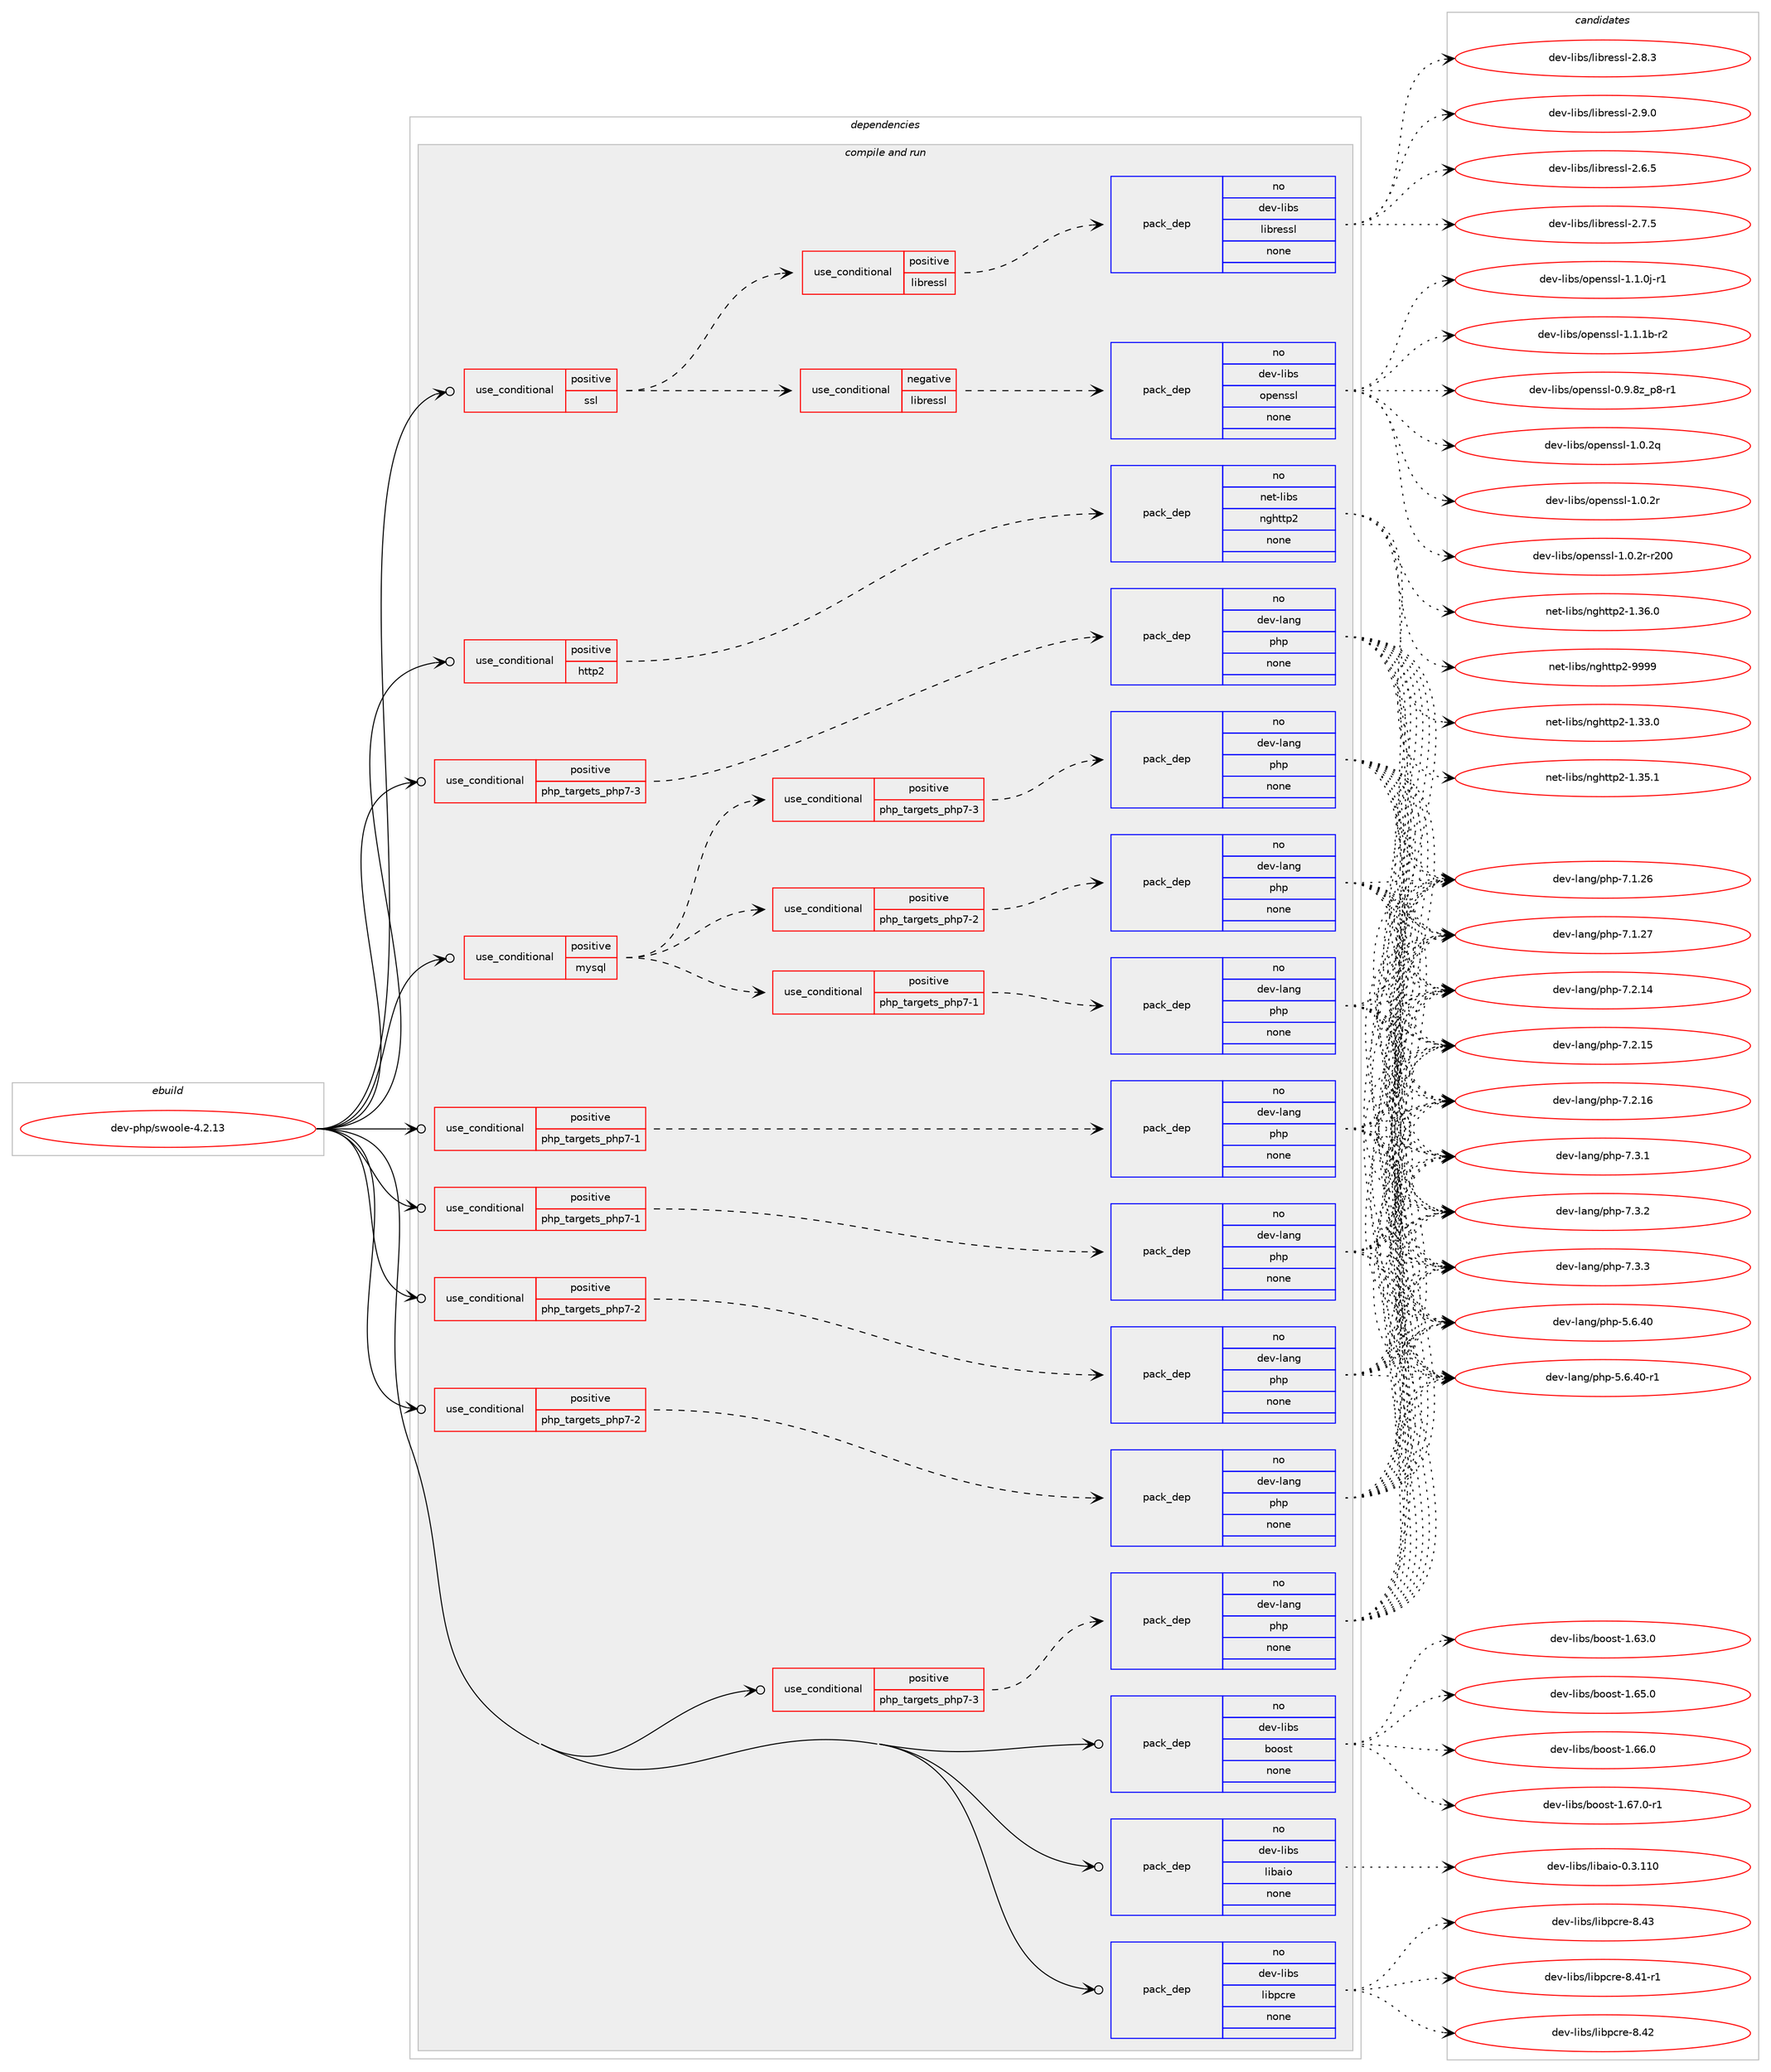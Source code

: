 digraph prolog {

# *************
# Graph options
# *************

newrank=true;
concentrate=true;
compound=true;
graph [rankdir=LR,fontname=Helvetica,fontsize=10,ranksep=1.5];#, ranksep=2.5, nodesep=0.2];
edge  [arrowhead=vee];
node  [fontname=Helvetica,fontsize=10];

# **********
# The ebuild
# **********

subgraph cluster_leftcol {
color=gray;
rank=same;
label=<<i>ebuild</i>>;
id [label="dev-php/swoole-4.2.13", color=red, width=4, href="../dev-php/swoole-4.2.13.svg"];
}

# ****************
# The dependencies
# ****************

subgraph cluster_midcol {
color=gray;
label=<<i>dependencies</i>>;
subgraph cluster_compile {
fillcolor="#eeeeee";
style=filled;
label=<<i>compile</i>>;
}
subgraph cluster_compileandrun {
fillcolor="#eeeeee";
style=filled;
label=<<i>compile and run</i>>;
subgraph cond370090 {
dependency1396088 [label=<<TABLE BORDER="0" CELLBORDER="1" CELLSPACING="0" CELLPADDING="4"><TR><TD ROWSPAN="3" CELLPADDING="10">use_conditional</TD></TR><TR><TD>positive</TD></TR><TR><TD>http2</TD></TR></TABLE>>, shape=none, color=red];
subgraph pack1002784 {
dependency1396089 [label=<<TABLE BORDER="0" CELLBORDER="1" CELLSPACING="0" CELLPADDING="4" WIDTH="220"><TR><TD ROWSPAN="6" CELLPADDING="30">pack_dep</TD></TR><TR><TD WIDTH="110">no</TD></TR><TR><TD>net-libs</TD></TR><TR><TD>nghttp2</TD></TR><TR><TD>none</TD></TR><TR><TD></TD></TR></TABLE>>, shape=none, color=blue];
}
dependency1396088:e -> dependency1396089:w [weight=20,style="dashed",arrowhead="vee"];
}
id:e -> dependency1396088:w [weight=20,style="solid",arrowhead="odotvee"];
subgraph cond370091 {
dependency1396090 [label=<<TABLE BORDER="0" CELLBORDER="1" CELLSPACING="0" CELLPADDING="4"><TR><TD ROWSPAN="3" CELLPADDING="10">use_conditional</TD></TR><TR><TD>positive</TD></TR><TR><TD>mysql</TD></TR></TABLE>>, shape=none, color=red];
subgraph cond370092 {
dependency1396091 [label=<<TABLE BORDER="0" CELLBORDER="1" CELLSPACING="0" CELLPADDING="4"><TR><TD ROWSPAN="3" CELLPADDING="10">use_conditional</TD></TR><TR><TD>positive</TD></TR><TR><TD>php_targets_php7-1</TD></TR></TABLE>>, shape=none, color=red];
subgraph pack1002785 {
dependency1396092 [label=<<TABLE BORDER="0" CELLBORDER="1" CELLSPACING="0" CELLPADDING="4" WIDTH="220"><TR><TD ROWSPAN="6" CELLPADDING="30">pack_dep</TD></TR><TR><TD WIDTH="110">no</TD></TR><TR><TD>dev-lang</TD></TR><TR><TD>php</TD></TR><TR><TD>none</TD></TR><TR><TD></TD></TR></TABLE>>, shape=none, color=blue];
}
dependency1396091:e -> dependency1396092:w [weight=20,style="dashed",arrowhead="vee"];
}
dependency1396090:e -> dependency1396091:w [weight=20,style="dashed",arrowhead="vee"];
subgraph cond370093 {
dependency1396093 [label=<<TABLE BORDER="0" CELLBORDER="1" CELLSPACING="0" CELLPADDING="4"><TR><TD ROWSPAN="3" CELLPADDING="10">use_conditional</TD></TR><TR><TD>positive</TD></TR><TR><TD>php_targets_php7-2</TD></TR></TABLE>>, shape=none, color=red];
subgraph pack1002786 {
dependency1396094 [label=<<TABLE BORDER="0" CELLBORDER="1" CELLSPACING="0" CELLPADDING="4" WIDTH="220"><TR><TD ROWSPAN="6" CELLPADDING="30">pack_dep</TD></TR><TR><TD WIDTH="110">no</TD></TR><TR><TD>dev-lang</TD></TR><TR><TD>php</TD></TR><TR><TD>none</TD></TR><TR><TD></TD></TR></TABLE>>, shape=none, color=blue];
}
dependency1396093:e -> dependency1396094:w [weight=20,style="dashed",arrowhead="vee"];
}
dependency1396090:e -> dependency1396093:w [weight=20,style="dashed",arrowhead="vee"];
subgraph cond370094 {
dependency1396095 [label=<<TABLE BORDER="0" CELLBORDER="1" CELLSPACING="0" CELLPADDING="4"><TR><TD ROWSPAN="3" CELLPADDING="10">use_conditional</TD></TR><TR><TD>positive</TD></TR><TR><TD>php_targets_php7-3</TD></TR></TABLE>>, shape=none, color=red];
subgraph pack1002787 {
dependency1396096 [label=<<TABLE BORDER="0" CELLBORDER="1" CELLSPACING="0" CELLPADDING="4" WIDTH="220"><TR><TD ROWSPAN="6" CELLPADDING="30">pack_dep</TD></TR><TR><TD WIDTH="110">no</TD></TR><TR><TD>dev-lang</TD></TR><TR><TD>php</TD></TR><TR><TD>none</TD></TR><TR><TD></TD></TR></TABLE>>, shape=none, color=blue];
}
dependency1396095:e -> dependency1396096:w [weight=20,style="dashed",arrowhead="vee"];
}
dependency1396090:e -> dependency1396095:w [weight=20,style="dashed",arrowhead="vee"];
}
id:e -> dependency1396090:w [weight=20,style="solid",arrowhead="odotvee"];
subgraph cond370095 {
dependency1396097 [label=<<TABLE BORDER="0" CELLBORDER="1" CELLSPACING="0" CELLPADDING="4"><TR><TD ROWSPAN="3" CELLPADDING="10">use_conditional</TD></TR><TR><TD>positive</TD></TR><TR><TD>php_targets_php7-1</TD></TR></TABLE>>, shape=none, color=red];
subgraph pack1002788 {
dependency1396098 [label=<<TABLE BORDER="0" CELLBORDER="1" CELLSPACING="0" CELLPADDING="4" WIDTH="220"><TR><TD ROWSPAN="6" CELLPADDING="30">pack_dep</TD></TR><TR><TD WIDTH="110">no</TD></TR><TR><TD>dev-lang</TD></TR><TR><TD>php</TD></TR><TR><TD>none</TD></TR><TR><TD></TD></TR></TABLE>>, shape=none, color=blue];
}
dependency1396097:e -> dependency1396098:w [weight=20,style="dashed",arrowhead="vee"];
}
id:e -> dependency1396097:w [weight=20,style="solid",arrowhead="odotvee"];
subgraph cond370096 {
dependency1396099 [label=<<TABLE BORDER="0" CELLBORDER="1" CELLSPACING="0" CELLPADDING="4"><TR><TD ROWSPAN="3" CELLPADDING="10">use_conditional</TD></TR><TR><TD>positive</TD></TR><TR><TD>php_targets_php7-1</TD></TR></TABLE>>, shape=none, color=red];
subgraph pack1002789 {
dependency1396100 [label=<<TABLE BORDER="0" CELLBORDER="1" CELLSPACING="0" CELLPADDING="4" WIDTH="220"><TR><TD ROWSPAN="6" CELLPADDING="30">pack_dep</TD></TR><TR><TD WIDTH="110">no</TD></TR><TR><TD>dev-lang</TD></TR><TR><TD>php</TD></TR><TR><TD>none</TD></TR><TR><TD></TD></TR></TABLE>>, shape=none, color=blue];
}
dependency1396099:e -> dependency1396100:w [weight=20,style="dashed",arrowhead="vee"];
}
id:e -> dependency1396099:w [weight=20,style="solid",arrowhead="odotvee"];
subgraph cond370097 {
dependency1396101 [label=<<TABLE BORDER="0" CELLBORDER="1" CELLSPACING="0" CELLPADDING="4"><TR><TD ROWSPAN="3" CELLPADDING="10">use_conditional</TD></TR><TR><TD>positive</TD></TR><TR><TD>php_targets_php7-2</TD></TR></TABLE>>, shape=none, color=red];
subgraph pack1002790 {
dependency1396102 [label=<<TABLE BORDER="0" CELLBORDER="1" CELLSPACING="0" CELLPADDING="4" WIDTH="220"><TR><TD ROWSPAN="6" CELLPADDING="30">pack_dep</TD></TR><TR><TD WIDTH="110">no</TD></TR><TR><TD>dev-lang</TD></TR><TR><TD>php</TD></TR><TR><TD>none</TD></TR><TR><TD></TD></TR></TABLE>>, shape=none, color=blue];
}
dependency1396101:e -> dependency1396102:w [weight=20,style="dashed",arrowhead="vee"];
}
id:e -> dependency1396101:w [weight=20,style="solid",arrowhead="odotvee"];
subgraph cond370098 {
dependency1396103 [label=<<TABLE BORDER="0" CELLBORDER="1" CELLSPACING="0" CELLPADDING="4"><TR><TD ROWSPAN="3" CELLPADDING="10">use_conditional</TD></TR><TR><TD>positive</TD></TR><TR><TD>php_targets_php7-2</TD></TR></TABLE>>, shape=none, color=red];
subgraph pack1002791 {
dependency1396104 [label=<<TABLE BORDER="0" CELLBORDER="1" CELLSPACING="0" CELLPADDING="4" WIDTH="220"><TR><TD ROWSPAN="6" CELLPADDING="30">pack_dep</TD></TR><TR><TD WIDTH="110">no</TD></TR><TR><TD>dev-lang</TD></TR><TR><TD>php</TD></TR><TR><TD>none</TD></TR><TR><TD></TD></TR></TABLE>>, shape=none, color=blue];
}
dependency1396103:e -> dependency1396104:w [weight=20,style="dashed",arrowhead="vee"];
}
id:e -> dependency1396103:w [weight=20,style="solid",arrowhead="odotvee"];
subgraph cond370099 {
dependency1396105 [label=<<TABLE BORDER="0" CELLBORDER="1" CELLSPACING="0" CELLPADDING="4"><TR><TD ROWSPAN="3" CELLPADDING="10">use_conditional</TD></TR><TR><TD>positive</TD></TR><TR><TD>php_targets_php7-3</TD></TR></TABLE>>, shape=none, color=red];
subgraph pack1002792 {
dependency1396106 [label=<<TABLE BORDER="0" CELLBORDER="1" CELLSPACING="0" CELLPADDING="4" WIDTH="220"><TR><TD ROWSPAN="6" CELLPADDING="30">pack_dep</TD></TR><TR><TD WIDTH="110">no</TD></TR><TR><TD>dev-lang</TD></TR><TR><TD>php</TD></TR><TR><TD>none</TD></TR><TR><TD></TD></TR></TABLE>>, shape=none, color=blue];
}
dependency1396105:e -> dependency1396106:w [weight=20,style="dashed",arrowhead="vee"];
}
id:e -> dependency1396105:w [weight=20,style="solid",arrowhead="odotvee"];
subgraph cond370100 {
dependency1396107 [label=<<TABLE BORDER="0" CELLBORDER="1" CELLSPACING="0" CELLPADDING="4"><TR><TD ROWSPAN="3" CELLPADDING="10">use_conditional</TD></TR><TR><TD>positive</TD></TR><TR><TD>php_targets_php7-3</TD></TR></TABLE>>, shape=none, color=red];
subgraph pack1002793 {
dependency1396108 [label=<<TABLE BORDER="0" CELLBORDER="1" CELLSPACING="0" CELLPADDING="4" WIDTH="220"><TR><TD ROWSPAN="6" CELLPADDING="30">pack_dep</TD></TR><TR><TD WIDTH="110">no</TD></TR><TR><TD>dev-lang</TD></TR><TR><TD>php</TD></TR><TR><TD>none</TD></TR><TR><TD></TD></TR></TABLE>>, shape=none, color=blue];
}
dependency1396107:e -> dependency1396108:w [weight=20,style="dashed",arrowhead="vee"];
}
id:e -> dependency1396107:w [weight=20,style="solid",arrowhead="odotvee"];
subgraph cond370101 {
dependency1396109 [label=<<TABLE BORDER="0" CELLBORDER="1" CELLSPACING="0" CELLPADDING="4"><TR><TD ROWSPAN="3" CELLPADDING="10">use_conditional</TD></TR><TR><TD>positive</TD></TR><TR><TD>ssl</TD></TR></TABLE>>, shape=none, color=red];
subgraph cond370102 {
dependency1396110 [label=<<TABLE BORDER="0" CELLBORDER="1" CELLSPACING="0" CELLPADDING="4"><TR><TD ROWSPAN="3" CELLPADDING="10">use_conditional</TD></TR><TR><TD>negative</TD></TR><TR><TD>libressl</TD></TR></TABLE>>, shape=none, color=red];
subgraph pack1002794 {
dependency1396111 [label=<<TABLE BORDER="0" CELLBORDER="1" CELLSPACING="0" CELLPADDING="4" WIDTH="220"><TR><TD ROWSPAN="6" CELLPADDING="30">pack_dep</TD></TR><TR><TD WIDTH="110">no</TD></TR><TR><TD>dev-libs</TD></TR><TR><TD>openssl</TD></TR><TR><TD>none</TD></TR><TR><TD></TD></TR></TABLE>>, shape=none, color=blue];
}
dependency1396110:e -> dependency1396111:w [weight=20,style="dashed",arrowhead="vee"];
}
dependency1396109:e -> dependency1396110:w [weight=20,style="dashed",arrowhead="vee"];
subgraph cond370103 {
dependency1396112 [label=<<TABLE BORDER="0" CELLBORDER="1" CELLSPACING="0" CELLPADDING="4"><TR><TD ROWSPAN="3" CELLPADDING="10">use_conditional</TD></TR><TR><TD>positive</TD></TR><TR><TD>libressl</TD></TR></TABLE>>, shape=none, color=red];
subgraph pack1002795 {
dependency1396113 [label=<<TABLE BORDER="0" CELLBORDER="1" CELLSPACING="0" CELLPADDING="4" WIDTH="220"><TR><TD ROWSPAN="6" CELLPADDING="30">pack_dep</TD></TR><TR><TD WIDTH="110">no</TD></TR><TR><TD>dev-libs</TD></TR><TR><TD>libressl</TD></TR><TR><TD>none</TD></TR><TR><TD></TD></TR></TABLE>>, shape=none, color=blue];
}
dependency1396112:e -> dependency1396113:w [weight=20,style="dashed",arrowhead="vee"];
}
dependency1396109:e -> dependency1396112:w [weight=20,style="dashed",arrowhead="vee"];
}
id:e -> dependency1396109:w [weight=20,style="solid",arrowhead="odotvee"];
subgraph pack1002796 {
dependency1396114 [label=<<TABLE BORDER="0" CELLBORDER="1" CELLSPACING="0" CELLPADDING="4" WIDTH="220"><TR><TD ROWSPAN="6" CELLPADDING="30">pack_dep</TD></TR><TR><TD WIDTH="110">no</TD></TR><TR><TD>dev-libs</TD></TR><TR><TD>boost</TD></TR><TR><TD>none</TD></TR><TR><TD></TD></TR></TABLE>>, shape=none, color=blue];
}
id:e -> dependency1396114:w [weight=20,style="solid",arrowhead="odotvee"];
subgraph pack1002797 {
dependency1396115 [label=<<TABLE BORDER="0" CELLBORDER="1" CELLSPACING="0" CELLPADDING="4" WIDTH="220"><TR><TD ROWSPAN="6" CELLPADDING="30">pack_dep</TD></TR><TR><TD WIDTH="110">no</TD></TR><TR><TD>dev-libs</TD></TR><TR><TD>libaio</TD></TR><TR><TD>none</TD></TR><TR><TD></TD></TR></TABLE>>, shape=none, color=blue];
}
id:e -> dependency1396115:w [weight=20,style="solid",arrowhead="odotvee"];
subgraph pack1002798 {
dependency1396116 [label=<<TABLE BORDER="0" CELLBORDER="1" CELLSPACING="0" CELLPADDING="4" WIDTH="220"><TR><TD ROWSPAN="6" CELLPADDING="30">pack_dep</TD></TR><TR><TD WIDTH="110">no</TD></TR><TR><TD>dev-libs</TD></TR><TR><TD>libpcre</TD></TR><TR><TD>none</TD></TR><TR><TD></TD></TR></TABLE>>, shape=none, color=blue];
}
id:e -> dependency1396116:w [weight=20,style="solid",arrowhead="odotvee"];
}
subgraph cluster_run {
fillcolor="#eeeeee";
style=filled;
label=<<i>run</i>>;
}
}

# **************
# The candidates
# **************

subgraph cluster_choices {
rank=same;
color=gray;
label=<<i>candidates</i>>;

subgraph choice1002784 {
color=black;
nodesep=1;
choice1101011164510810598115471101031041161161125045494651514648 [label="net-libs/nghttp2-1.33.0", color=red, width=4,href="../net-libs/nghttp2-1.33.0.svg"];
choice1101011164510810598115471101031041161161125045494651534649 [label="net-libs/nghttp2-1.35.1", color=red, width=4,href="../net-libs/nghttp2-1.35.1.svg"];
choice1101011164510810598115471101031041161161125045494651544648 [label="net-libs/nghttp2-1.36.0", color=red, width=4,href="../net-libs/nghttp2-1.36.0.svg"];
choice110101116451081059811547110103104116116112504557575757 [label="net-libs/nghttp2-9999", color=red, width=4,href="../net-libs/nghttp2-9999.svg"];
dependency1396089:e -> choice1101011164510810598115471101031041161161125045494651514648:w [style=dotted,weight="100"];
dependency1396089:e -> choice1101011164510810598115471101031041161161125045494651534649:w [style=dotted,weight="100"];
dependency1396089:e -> choice1101011164510810598115471101031041161161125045494651544648:w [style=dotted,weight="100"];
dependency1396089:e -> choice110101116451081059811547110103104116116112504557575757:w [style=dotted,weight="100"];
}
subgraph choice1002785 {
color=black;
nodesep=1;
choice10010111845108971101034711210411245534654465248 [label="dev-lang/php-5.6.40", color=red, width=4,href="../dev-lang/php-5.6.40.svg"];
choice100101118451089711010347112104112455346544652484511449 [label="dev-lang/php-5.6.40-r1", color=red, width=4,href="../dev-lang/php-5.6.40-r1.svg"];
choice10010111845108971101034711210411245554649465054 [label="dev-lang/php-7.1.26", color=red, width=4,href="../dev-lang/php-7.1.26.svg"];
choice10010111845108971101034711210411245554649465055 [label="dev-lang/php-7.1.27", color=red, width=4,href="../dev-lang/php-7.1.27.svg"];
choice10010111845108971101034711210411245554650464952 [label="dev-lang/php-7.2.14", color=red, width=4,href="../dev-lang/php-7.2.14.svg"];
choice10010111845108971101034711210411245554650464953 [label="dev-lang/php-7.2.15", color=red, width=4,href="../dev-lang/php-7.2.15.svg"];
choice10010111845108971101034711210411245554650464954 [label="dev-lang/php-7.2.16", color=red, width=4,href="../dev-lang/php-7.2.16.svg"];
choice100101118451089711010347112104112455546514649 [label="dev-lang/php-7.3.1", color=red, width=4,href="../dev-lang/php-7.3.1.svg"];
choice100101118451089711010347112104112455546514650 [label="dev-lang/php-7.3.2", color=red, width=4,href="../dev-lang/php-7.3.2.svg"];
choice100101118451089711010347112104112455546514651 [label="dev-lang/php-7.3.3", color=red, width=4,href="../dev-lang/php-7.3.3.svg"];
dependency1396092:e -> choice10010111845108971101034711210411245534654465248:w [style=dotted,weight="100"];
dependency1396092:e -> choice100101118451089711010347112104112455346544652484511449:w [style=dotted,weight="100"];
dependency1396092:e -> choice10010111845108971101034711210411245554649465054:w [style=dotted,weight="100"];
dependency1396092:e -> choice10010111845108971101034711210411245554649465055:w [style=dotted,weight="100"];
dependency1396092:e -> choice10010111845108971101034711210411245554650464952:w [style=dotted,weight="100"];
dependency1396092:e -> choice10010111845108971101034711210411245554650464953:w [style=dotted,weight="100"];
dependency1396092:e -> choice10010111845108971101034711210411245554650464954:w [style=dotted,weight="100"];
dependency1396092:e -> choice100101118451089711010347112104112455546514649:w [style=dotted,weight="100"];
dependency1396092:e -> choice100101118451089711010347112104112455546514650:w [style=dotted,weight="100"];
dependency1396092:e -> choice100101118451089711010347112104112455546514651:w [style=dotted,weight="100"];
}
subgraph choice1002786 {
color=black;
nodesep=1;
choice10010111845108971101034711210411245534654465248 [label="dev-lang/php-5.6.40", color=red, width=4,href="../dev-lang/php-5.6.40.svg"];
choice100101118451089711010347112104112455346544652484511449 [label="dev-lang/php-5.6.40-r1", color=red, width=4,href="../dev-lang/php-5.6.40-r1.svg"];
choice10010111845108971101034711210411245554649465054 [label="dev-lang/php-7.1.26", color=red, width=4,href="../dev-lang/php-7.1.26.svg"];
choice10010111845108971101034711210411245554649465055 [label="dev-lang/php-7.1.27", color=red, width=4,href="../dev-lang/php-7.1.27.svg"];
choice10010111845108971101034711210411245554650464952 [label="dev-lang/php-7.2.14", color=red, width=4,href="../dev-lang/php-7.2.14.svg"];
choice10010111845108971101034711210411245554650464953 [label="dev-lang/php-7.2.15", color=red, width=4,href="../dev-lang/php-7.2.15.svg"];
choice10010111845108971101034711210411245554650464954 [label="dev-lang/php-7.2.16", color=red, width=4,href="../dev-lang/php-7.2.16.svg"];
choice100101118451089711010347112104112455546514649 [label="dev-lang/php-7.3.1", color=red, width=4,href="../dev-lang/php-7.3.1.svg"];
choice100101118451089711010347112104112455546514650 [label="dev-lang/php-7.3.2", color=red, width=4,href="../dev-lang/php-7.3.2.svg"];
choice100101118451089711010347112104112455546514651 [label="dev-lang/php-7.3.3", color=red, width=4,href="../dev-lang/php-7.3.3.svg"];
dependency1396094:e -> choice10010111845108971101034711210411245534654465248:w [style=dotted,weight="100"];
dependency1396094:e -> choice100101118451089711010347112104112455346544652484511449:w [style=dotted,weight="100"];
dependency1396094:e -> choice10010111845108971101034711210411245554649465054:w [style=dotted,weight="100"];
dependency1396094:e -> choice10010111845108971101034711210411245554649465055:w [style=dotted,weight="100"];
dependency1396094:e -> choice10010111845108971101034711210411245554650464952:w [style=dotted,weight="100"];
dependency1396094:e -> choice10010111845108971101034711210411245554650464953:w [style=dotted,weight="100"];
dependency1396094:e -> choice10010111845108971101034711210411245554650464954:w [style=dotted,weight="100"];
dependency1396094:e -> choice100101118451089711010347112104112455546514649:w [style=dotted,weight="100"];
dependency1396094:e -> choice100101118451089711010347112104112455546514650:w [style=dotted,weight="100"];
dependency1396094:e -> choice100101118451089711010347112104112455546514651:w [style=dotted,weight="100"];
}
subgraph choice1002787 {
color=black;
nodesep=1;
choice10010111845108971101034711210411245534654465248 [label="dev-lang/php-5.6.40", color=red, width=4,href="../dev-lang/php-5.6.40.svg"];
choice100101118451089711010347112104112455346544652484511449 [label="dev-lang/php-5.6.40-r1", color=red, width=4,href="../dev-lang/php-5.6.40-r1.svg"];
choice10010111845108971101034711210411245554649465054 [label="dev-lang/php-7.1.26", color=red, width=4,href="../dev-lang/php-7.1.26.svg"];
choice10010111845108971101034711210411245554649465055 [label="dev-lang/php-7.1.27", color=red, width=4,href="../dev-lang/php-7.1.27.svg"];
choice10010111845108971101034711210411245554650464952 [label="dev-lang/php-7.2.14", color=red, width=4,href="../dev-lang/php-7.2.14.svg"];
choice10010111845108971101034711210411245554650464953 [label="dev-lang/php-7.2.15", color=red, width=4,href="../dev-lang/php-7.2.15.svg"];
choice10010111845108971101034711210411245554650464954 [label="dev-lang/php-7.2.16", color=red, width=4,href="../dev-lang/php-7.2.16.svg"];
choice100101118451089711010347112104112455546514649 [label="dev-lang/php-7.3.1", color=red, width=4,href="../dev-lang/php-7.3.1.svg"];
choice100101118451089711010347112104112455546514650 [label="dev-lang/php-7.3.2", color=red, width=4,href="../dev-lang/php-7.3.2.svg"];
choice100101118451089711010347112104112455546514651 [label="dev-lang/php-7.3.3", color=red, width=4,href="../dev-lang/php-7.3.3.svg"];
dependency1396096:e -> choice10010111845108971101034711210411245534654465248:w [style=dotted,weight="100"];
dependency1396096:e -> choice100101118451089711010347112104112455346544652484511449:w [style=dotted,weight="100"];
dependency1396096:e -> choice10010111845108971101034711210411245554649465054:w [style=dotted,weight="100"];
dependency1396096:e -> choice10010111845108971101034711210411245554649465055:w [style=dotted,weight="100"];
dependency1396096:e -> choice10010111845108971101034711210411245554650464952:w [style=dotted,weight="100"];
dependency1396096:e -> choice10010111845108971101034711210411245554650464953:w [style=dotted,weight="100"];
dependency1396096:e -> choice10010111845108971101034711210411245554650464954:w [style=dotted,weight="100"];
dependency1396096:e -> choice100101118451089711010347112104112455546514649:w [style=dotted,weight="100"];
dependency1396096:e -> choice100101118451089711010347112104112455546514650:w [style=dotted,weight="100"];
dependency1396096:e -> choice100101118451089711010347112104112455546514651:w [style=dotted,weight="100"];
}
subgraph choice1002788 {
color=black;
nodesep=1;
choice10010111845108971101034711210411245534654465248 [label="dev-lang/php-5.6.40", color=red, width=4,href="../dev-lang/php-5.6.40.svg"];
choice100101118451089711010347112104112455346544652484511449 [label="dev-lang/php-5.6.40-r1", color=red, width=4,href="../dev-lang/php-5.6.40-r1.svg"];
choice10010111845108971101034711210411245554649465054 [label="dev-lang/php-7.1.26", color=red, width=4,href="../dev-lang/php-7.1.26.svg"];
choice10010111845108971101034711210411245554649465055 [label="dev-lang/php-7.1.27", color=red, width=4,href="../dev-lang/php-7.1.27.svg"];
choice10010111845108971101034711210411245554650464952 [label="dev-lang/php-7.2.14", color=red, width=4,href="../dev-lang/php-7.2.14.svg"];
choice10010111845108971101034711210411245554650464953 [label="dev-lang/php-7.2.15", color=red, width=4,href="../dev-lang/php-7.2.15.svg"];
choice10010111845108971101034711210411245554650464954 [label="dev-lang/php-7.2.16", color=red, width=4,href="../dev-lang/php-7.2.16.svg"];
choice100101118451089711010347112104112455546514649 [label="dev-lang/php-7.3.1", color=red, width=4,href="../dev-lang/php-7.3.1.svg"];
choice100101118451089711010347112104112455546514650 [label="dev-lang/php-7.3.2", color=red, width=4,href="../dev-lang/php-7.3.2.svg"];
choice100101118451089711010347112104112455546514651 [label="dev-lang/php-7.3.3", color=red, width=4,href="../dev-lang/php-7.3.3.svg"];
dependency1396098:e -> choice10010111845108971101034711210411245534654465248:w [style=dotted,weight="100"];
dependency1396098:e -> choice100101118451089711010347112104112455346544652484511449:w [style=dotted,weight="100"];
dependency1396098:e -> choice10010111845108971101034711210411245554649465054:w [style=dotted,weight="100"];
dependency1396098:e -> choice10010111845108971101034711210411245554649465055:w [style=dotted,weight="100"];
dependency1396098:e -> choice10010111845108971101034711210411245554650464952:w [style=dotted,weight="100"];
dependency1396098:e -> choice10010111845108971101034711210411245554650464953:w [style=dotted,weight="100"];
dependency1396098:e -> choice10010111845108971101034711210411245554650464954:w [style=dotted,weight="100"];
dependency1396098:e -> choice100101118451089711010347112104112455546514649:w [style=dotted,weight="100"];
dependency1396098:e -> choice100101118451089711010347112104112455546514650:w [style=dotted,weight="100"];
dependency1396098:e -> choice100101118451089711010347112104112455546514651:w [style=dotted,weight="100"];
}
subgraph choice1002789 {
color=black;
nodesep=1;
choice10010111845108971101034711210411245534654465248 [label="dev-lang/php-5.6.40", color=red, width=4,href="../dev-lang/php-5.6.40.svg"];
choice100101118451089711010347112104112455346544652484511449 [label="dev-lang/php-5.6.40-r1", color=red, width=4,href="../dev-lang/php-5.6.40-r1.svg"];
choice10010111845108971101034711210411245554649465054 [label="dev-lang/php-7.1.26", color=red, width=4,href="../dev-lang/php-7.1.26.svg"];
choice10010111845108971101034711210411245554649465055 [label="dev-lang/php-7.1.27", color=red, width=4,href="../dev-lang/php-7.1.27.svg"];
choice10010111845108971101034711210411245554650464952 [label="dev-lang/php-7.2.14", color=red, width=4,href="../dev-lang/php-7.2.14.svg"];
choice10010111845108971101034711210411245554650464953 [label="dev-lang/php-7.2.15", color=red, width=4,href="../dev-lang/php-7.2.15.svg"];
choice10010111845108971101034711210411245554650464954 [label="dev-lang/php-7.2.16", color=red, width=4,href="../dev-lang/php-7.2.16.svg"];
choice100101118451089711010347112104112455546514649 [label="dev-lang/php-7.3.1", color=red, width=4,href="../dev-lang/php-7.3.1.svg"];
choice100101118451089711010347112104112455546514650 [label="dev-lang/php-7.3.2", color=red, width=4,href="../dev-lang/php-7.3.2.svg"];
choice100101118451089711010347112104112455546514651 [label="dev-lang/php-7.3.3", color=red, width=4,href="../dev-lang/php-7.3.3.svg"];
dependency1396100:e -> choice10010111845108971101034711210411245534654465248:w [style=dotted,weight="100"];
dependency1396100:e -> choice100101118451089711010347112104112455346544652484511449:w [style=dotted,weight="100"];
dependency1396100:e -> choice10010111845108971101034711210411245554649465054:w [style=dotted,weight="100"];
dependency1396100:e -> choice10010111845108971101034711210411245554649465055:w [style=dotted,weight="100"];
dependency1396100:e -> choice10010111845108971101034711210411245554650464952:w [style=dotted,weight="100"];
dependency1396100:e -> choice10010111845108971101034711210411245554650464953:w [style=dotted,weight="100"];
dependency1396100:e -> choice10010111845108971101034711210411245554650464954:w [style=dotted,weight="100"];
dependency1396100:e -> choice100101118451089711010347112104112455546514649:w [style=dotted,weight="100"];
dependency1396100:e -> choice100101118451089711010347112104112455546514650:w [style=dotted,weight="100"];
dependency1396100:e -> choice100101118451089711010347112104112455546514651:w [style=dotted,weight="100"];
}
subgraph choice1002790 {
color=black;
nodesep=1;
choice10010111845108971101034711210411245534654465248 [label="dev-lang/php-5.6.40", color=red, width=4,href="../dev-lang/php-5.6.40.svg"];
choice100101118451089711010347112104112455346544652484511449 [label="dev-lang/php-5.6.40-r1", color=red, width=4,href="../dev-lang/php-5.6.40-r1.svg"];
choice10010111845108971101034711210411245554649465054 [label="dev-lang/php-7.1.26", color=red, width=4,href="../dev-lang/php-7.1.26.svg"];
choice10010111845108971101034711210411245554649465055 [label="dev-lang/php-7.1.27", color=red, width=4,href="../dev-lang/php-7.1.27.svg"];
choice10010111845108971101034711210411245554650464952 [label="dev-lang/php-7.2.14", color=red, width=4,href="../dev-lang/php-7.2.14.svg"];
choice10010111845108971101034711210411245554650464953 [label="dev-lang/php-7.2.15", color=red, width=4,href="../dev-lang/php-7.2.15.svg"];
choice10010111845108971101034711210411245554650464954 [label="dev-lang/php-7.2.16", color=red, width=4,href="../dev-lang/php-7.2.16.svg"];
choice100101118451089711010347112104112455546514649 [label="dev-lang/php-7.3.1", color=red, width=4,href="../dev-lang/php-7.3.1.svg"];
choice100101118451089711010347112104112455546514650 [label="dev-lang/php-7.3.2", color=red, width=4,href="../dev-lang/php-7.3.2.svg"];
choice100101118451089711010347112104112455546514651 [label="dev-lang/php-7.3.3", color=red, width=4,href="../dev-lang/php-7.3.3.svg"];
dependency1396102:e -> choice10010111845108971101034711210411245534654465248:w [style=dotted,weight="100"];
dependency1396102:e -> choice100101118451089711010347112104112455346544652484511449:w [style=dotted,weight="100"];
dependency1396102:e -> choice10010111845108971101034711210411245554649465054:w [style=dotted,weight="100"];
dependency1396102:e -> choice10010111845108971101034711210411245554649465055:w [style=dotted,weight="100"];
dependency1396102:e -> choice10010111845108971101034711210411245554650464952:w [style=dotted,weight="100"];
dependency1396102:e -> choice10010111845108971101034711210411245554650464953:w [style=dotted,weight="100"];
dependency1396102:e -> choice10010111845108971101034711210411245554650464954:w [style=dotted,weight="100"];
dependency1396102:e -> choice100101118451089711010347112104112455546514649:w [style=dotted,weight="100"];
dependency1396102:e -> choice100101118451089711010347112104112455546514650:w [style=dotted,weight="100"];
dependency1396102:e -> choice100101118451089711010347112104112455546514651:w [style=dotted,weight="100"];
}
subgraph choice1002791 {
color=black;
nodesep=1;
choice10010111845108971101034711210411245534654465248 [label="dev-lang/php-5.6.40", color=red, width=4,href="../dev-lang/php-5.6.40.svg"];
choice100101118451089711010347112104112455346544652484511449 [label="dev-lang/php-5.6.40-r1", color=red, width=4,href="../dev-lang/php-5.6.40-r1.svg"];
choice10010111845108971101034711210411245554649465054 [label="dev-lang/php-7.1.26", color=red, width=4,href="../dev-lang/php-7.1.26.svg"];
choice10010111845108971101034711210411245554649465055 [label="dev-lang/php-7.1.27", color=red, width=4,href="../dev-lang/php-7.1.27.svg"];
choice10010111845108971101034711210411245554650464952 [label="dev-lang/php-7.2.14", color=red, width=4,href="../dev-lang/php-7.2.14.svg"];
choice10010111845108971101034711210411245554650464953 [label="dev-lang/php-7.2.15", color=red, width=4,href="../dev-lang/php-7.2.15.svg"];
choice10010111845108971101034711210411245554650464954 [label="dev-lang/php-7.2.16", color=red, width=4,href="../dev-lang/php-7.2.16.svg"];
choice100101118451089711010347112104112455546514649 [label="dev-lang/php-7.3.1", color=red, width=4,href="../dev-lang/php-7.3.1.svg"];
choice100101118451089711010347112104112455546514650 [label="dev-lang/php-7.3.2", color=red, width=4,href="../dev-lang/php-7.3.2.svg"];
choice100101118451089711010347112104112455546514651 [label="dev-lang/php-7.3.3", color=red, width=4,href="../dev-lang/php-7.3.3.svg"];
dependency1396104:e -> choice10010111845108971101034711210411245534654465248:w [style=dotted,weight="100"];
dependency1396104:e -> choice100101118451089711010347112104112455346544652484511449:w [style=dotted,weight="100"];
dependency1396104:e -> choice10010111845108971101034711210411245554649465054:w [style=dotted,weight="100"];
dependency1396104:e -> choice10010111845108971101034711210411245554649465055:w [style=dotted,weight="100"];
dependency1396104:e -> choice10010111845108971101034711210411245554650464952:w [style=dotted,weight="100"];
dependency1396104:e -> choice10010111845108971101034711210411245554650464953:w [style=dotted,weight="100"];
dependency1396104:e -> choice10010111845108971101034711210411245554650464954:w [style=dotted,weight="100"];
dependency1396104:e -> choice100101118451089711010347112104112455546514649:w [style=dotted,weight="100"];
dependency1396104:e -> choice100101118451089711010347112104112455546514650:w [style=dotted,weight="100"];
dependency1396104:e -> choice100101118451089711010347112104112455546514651:w [style=dotted,weight="100"];
}
subgraph choice1002792 {
color=black;
nodesep=1;
choice10010111845108971101034711210411245534654465248 [label="dev-lang/php-5.6.40", color=red, width=4,href="../dev-lang/php-5.6.40.svg"];
choice100101118451089711010347112104112455346544652484511449 [label="dev-lang/php-5.6.40-r1", color=red, width=4,href="../dev-lang/php-5.6.40-r1.svg"];
choice10010111845108971101034711210411245554649465054 [label="dev-lang/php-7.1.26", color=red, width=4,href="../dev-lang/php-7.1.26.svg"];
choice10010111845108971101034711210411245554649465055 [label="dev-lang/php-7.1.27", color=red, width=4,href="../dev-lang/php-7.1.27.svg"];
choice10010111845108971101034711210411245554650464952 [label="dev-lang/php-7.2.14", color=red, width=4,href="../dev-lang/php-7.2.14.svg"];
choice10010111845108971101034711210411245554650464953 [label="dev-lang/php-7.2.15", color=red, width=4,href="../dev-lang/php-7.2.15.svg"];
choice10010111845108971101034711210411245554650464954 [label="dev-lang/php-7.2.16", color=red, width=4,href="../dev-lang/php-7.2.16.svg"];
choice100101118451089711010347112104112455546514649 [label="dev-lang/php-7.3.1", color=red, width=4,href="../dev-lang/php-7.3.1.svg"];
choice100101118451089711010347112104112455546514650 [label="dev-lang/php-7.3.2", color=red, width=4,href="../dev-lang/php-7.3.2.svg"];
choice100101118451089711010347112104112455546514651 [label="dev-lang/php-7.3.3", color=red, width=4,href="../dev-lang/php-7.3.3.svg"];
dependency1396106:e -> choice10010111845108971101034711210411245534654465248:w [style=dotted,weight="100"];
dependency1396106:e -> choice100101118451089711010347112104112455346544652484511449:w [style=dotted,weight="100"];
dependency1396106:e -> choice10010111845108971101034711210411245554649465054:w [style=dotted,weight="100"];
dependency1396106:e -> choice10010111845108971101034711210411245554649465055:w [style=dotted,weight="100"];
dependency1396106:e -> choice10010111845108971101034711210411245554650464952:w [style=dotted,weight="100"];
dependency1396106:e -> choice10010111845108971101034711210411245554650464953:w [style=dotted,weight="100"];
dependency1396106:e -> choice10010111845108971101034711210411245554650464954:w [style=dotted,weight="100"];
dependency1396106:e -> choice100101118451089711010347112104112455546514649:w [style=dotted,weight="100"];
dependency1396106:e -> choice100101118451089711010347112104112455546514650:w [style=dotted,weight="100"];
dependency1396106:e -> choice100101118451089711010347112104112455546514651:w [style=dotted,weight="100"];
}
subgraph choice1002793 {
color=black;
nodesep=1;
choice10010111845108971101034711210411245534654465248 [label="dev-lang/php-5.6.40", color=red, width=4,href="../dev-lang/php-5.6.40.svg"];
choice100101118451089711010347112104112455346544652484511449 [label="dev-lang/php-5.6.40-r1", color=red, width=4,href="../dev-lang/php-5.6.40-r1.svg"];
choice10010111845108971101034711210411245554649465054 [label="dev-lang/php-7.1.26", color=red, width=4,href="../dev-lang/php-7.1.26.svg"];
choice10010111845108971101034711210411245554649465055 [label="dev-lang/php-7.1.27", color=red, width=4,href="../dev-lang/php-7.1.27.svg"];
choice10010111845108971101034711210411245554650464952 [label="dev-lang/php-7.2.14", color=red, width=4,href="../dev-lang/php-7.2.14.svg"];
choice10010111845108971101034711210411245554650464953 [label="dev-lang/php-7.2.15", color=red, width=4,href="../dev-lang/php-7.2.15.svg"];
choice10010111845108971101034711210411245554650464954 [label="dev-lang/php-7.2.16", color=red, width=4,href="../dev-lang/php-7.2.16.svg"];
choice100101118451089711010347112104112455546514649 [label="dev-lang/php-7.3.1", color=red, width=4,href="../dev-lang/php-7.3.1.svg"];
choice100101118451089711010347112104112455546514650 [label="dev-lang/php-7.3.2", color=red, width=4,href="../dev-lang/php-7.3.2.svg"];
choice100101118451089711010347112104112455546514651 [label="dev-lang/php-7.3.3", color=red, width=4,href="../dev-lang/php-7.3.3.svg"];
dependency1396108:e -> choice10010111845108971101034711210411245534654465248:w [style=dotted,weight="100"];
dependency1396108:e -> choice100101118451089711010347112104112455346544652484511449:w [style=dotted,weight="100"];
dependency1396108:e -> choice10010111845108971101034711210411245554649465054:w [style=dotted,weight="100"];
dependency1396108:e -> choice10010111845108971101034711210411245554649465055:w [style=dotted,weight="100"];
dependency1396108:e -> choice10010111845108971101034711210411245554650464952:w [style=dotted,weight="100"];
dependency1396108:e -> choice10010111845108971101034711210411245554650464953:w [style=dotted,weight="100"];
dependency1396108:e -> choice10010111845108971101034711210411245554650464954:w [style=dotted,weight="100"];
dependency1396108:e -> choice100101118451089711010347112104112455546514649:w [style=dotted,weight="100"];
dependency1396108:e -> choice100101118451089711010347112104112455546514650:w [style=dotted,weight="100"];
dependency1396108:e -> choice100101118451089711010347112104112455546514651:w [style=dotted,weight="100"];
}
subgraph choice1002794 {
color=black;
nodesep=1;
choice10010111845108105981154711111210111011511510845484657465612295112564511449 [label="dev-libs/openssl-0.9.8z_p8-r1", color=red, width=4,href="../dev-libs/openssl-0.9.8z_p8-r1.svg"];
choice100101118451081059811547111112101110115115108454946484650113 [label="dev-libs/openssl-1.0.2q", color=red, width=4,href="../dev-libs/openssl-1.0.2q.svg"];
choice100101118451081059811547111112101110115115108454946484650114 [label="dev-libs/openssl-1.0.2r", color=red, width=4,href="../dev-libs/openssl-1.0.2r.svg"];
choice10010111845108105981154711111210111011511510845494648465011445114504848 [label="dev-libs/openssl-1.0.2r-r200", color=red, width=4,href="../dev-libs/openssl-1.0.2r-r200.svg"];
choice1001011184510810598115471111121011101151151084549464946481064511449 [label="dev-libs/openssl-1.1.0j-r1", color=red, width=4,href="../dev-libs/openssl-1.1.0j-r1.svg"];
choice100101118451081059811547111112101110115115108454946494649984511450 [label="dev-libs/openssl-1.1.1b-r2", color=red, width=4,href="../dev-libs/openssl-1.1.1b-r2.svg"];
dependency1396111:e -> choice10010111845108105981154711111210111011511510845484657465612295112564511449:w [style=dotted,weight="100"];
dependency1396111:e -> choice100101118451081059811547111112101110115115108454946484650113:w [style=dotted,weight="100"];
dependency1396111:e -> choice100101118451081059811547111112101110115115108454946484650114:w [style=dotted,weight="100"];
dependency1396111:e -> choice10010111845108105981154711111210111011511510845494648465011445114504848:w [style=dotted,weight="100"];
dependency1396111:e -> choice1001011184510810598115471111121011101151151084549464946481064511449:w [style=dotted,weight="100"];
dependency1396111:e -> choice100101118451081059811547111112101110115115108454946494649984511450:w [style=dotted,weight="100"];
}
subgraph choice1002795 {
color=black;
nodesep=1;
choice10010111845108105981154710810598114101115115108455046544653 [label="dev-libs/libressl-2.6.5", color=red, width=4,href="../dev-libs/libressl-2.6.5.svg"];
choice10010111845108105981154710810598114101115115108455046554653 [label="dev-libs/libressl-2.7.5", color=red, width=4,href="../dev-libs/libressl-2.7.5.svg"];
choice10010111845108105981154710810598114101115115108455046564651 [label="dev-libs/libressl-2.8.3", color=red, width=4,href="../dev-libs/libressl-2.8.3.svg"];
choice10010111845108105981154710810598114101115115108455046574648 [label="dev-libs/libressl-2.9.0", color=red, width=4,href="../dev-libs/libressl-2.9.0.svg"];
dependency1396113:e -> choice10010111845108105981154710810598114101115115108455046544653:w [style=dotted,weight="100"];
dependency1396113:e -> choice10010111845108105981154710810598114101115115108455046554653:w [style=dotted,weight="100"];
dependency1396113:e -> choice10010111845108105981154710810598114101115115108455046564651:w [style=dotted,weight="100"];
dependency1396113:e -> choice10010111845108105981154710810598114101115115108455046574648:w [style=dotted,weight="100"];
}
subgraph choice1002796 {
color=black;
nodesep=1;
choice1001011184510810598115479811111111511645494654514648 [label="dev-libs/boost-1.63.0", color=red, width=4,href="../dev-libs/boost-1.63.0.svg"];
choice1001011184510810598115479811111111511645494654534648 [label="dev-libs/boost-1.65.0", color=red, width=4,href="../dev-libs/boost-1.65.0.svg"];
choice1001011184510810598115479811111111511645494654544648 [label="dev-libs/boost-1.66.0", color=red, width=4,href="../dev-libs/boost-1.66.0.svg"];
choice10010111845108105981154798111111115116454946545546484511449 [label="dev-libs/boost-1.67.0-r1", color=red, width=4,href="../dev-libs/boost-1.67.0-r1.svg"];
dependency1396114:e -> choice1001011184510810598115479811111111511645494654514648:w [style=dotted,weight="100"];
dependency1396114:e -> choice1001011184510810598115479811111111511645494654534648:w [style=dotted,weight="100"];
dependency1396114:e -> choice1001011184510810598115479811111111511645494654544648:w [style=dotted,weight="100"];
dependency1396114:e -> choice10010111845108105981154798111111115116454946545546484511449:w [style=dotted,weight="100"];
}
subgraph choice1002797 {
color=black;
nodesep=1;
choice10010111845108105981154710810598971051114548465146494948 [label="dev-libs/libaio-0.3.110", color=red, width=4,href="../dev-libs/libaio-0.3.110.svg"];
dependency1396115:e -> choice10010111845108105981154710810598971051114548465146494948:w [style=dotted,weight="100"];
}
subgraph choice1002798 {
color=black;
nodesep=1;
choice100101118451081059811547108105981129911410145564652494511449 [label="dev-libs/libpcre-8.41-r1", color=red, width=4,href="../dev-libs/libpcre-8.41-r1.svg"];
choice10010111845108105981154710810598112991141014556465250 [label="dev-libs/libpcre-8.42", color=red, width=4,href="../dev-libs/libpcre-8.42.svg"];
choice10010111845108105981154710810598112991141014556465251 [label="dev-libs/libpcre-8.43", color=red, width=4,href="../dev-libs/libpcre-8.43.svg"];
dependency1396116:e -> choice100101118451081059811547108105981129911410145564652494511449:w [style=dotted,weight="100"];
dependency1396116:e -> choice10010111845108105981154710810598112991141014556465250:w [style=dotted,weight="100"];
dependency1396116:e -> choice10010111845108105981154710810598112991141014556465251:w [style=dotted,weight="100"];
}
}

}
